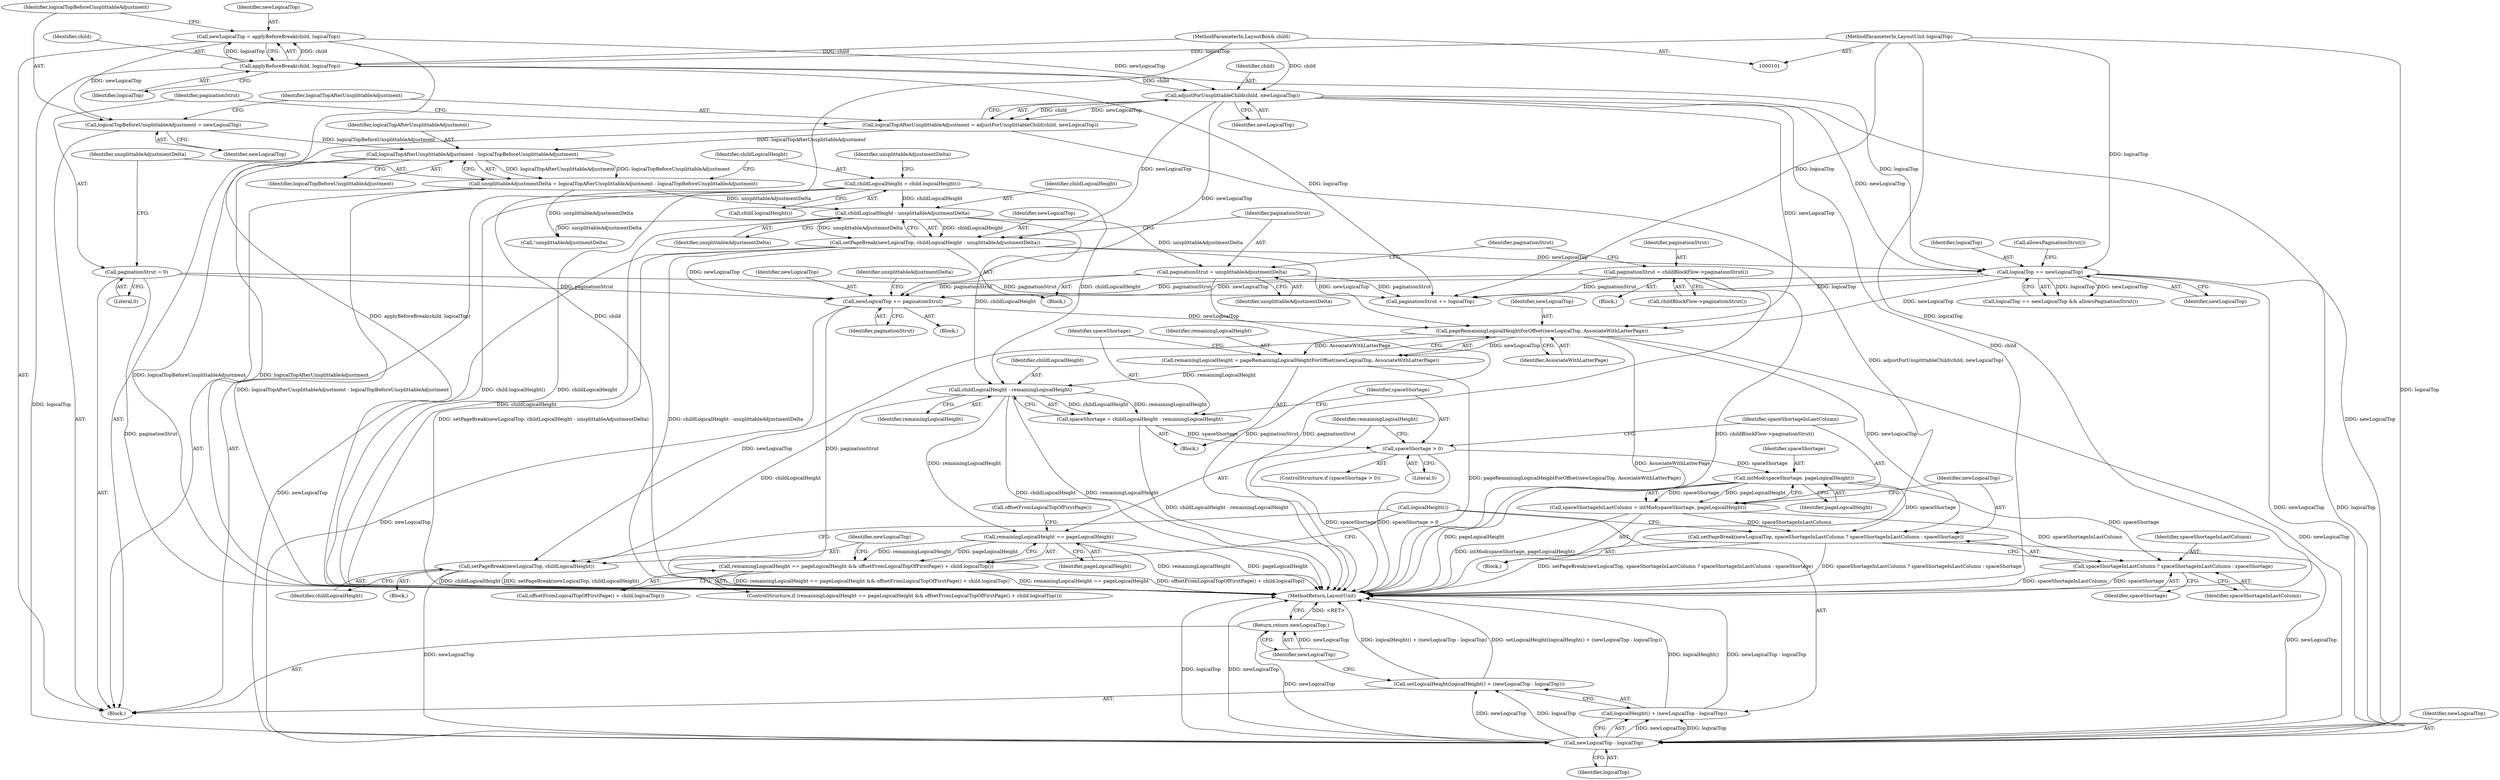digraph "0_Chrome_ce70785c73a2b7cf2b34de0d8439ca31929b4743@API" {
"1000206" [label="(Call,pageRemainingLogicalHeightForOffset(newLogicalTop, AssociateWithLatterPage))"];
"1000128" [label="(Call,adjustForUnsplittableChild(child, newLogicalTop))"];
"1000118" [label="(Call,applyBeforeBreak(child, logicalTop))"];
"1000103" [label="(MethodParameterIn,LayoutBox& child)"];
"1000102" [label="(MethodParameterIn,LayoutUnit logicalTop)"];
"1000116" [label="(Call,newLogicalTop = applyBeforeBreak(child, logicalTop))"];
"1000193" [label="(Call,newLogicalTop += paginationStrut)"];
"1000132" [label="(Call,paginationStrut = 0)"];
"1000153" [label="(Call,paginationStrut = unsplittableAdjustmentDelta)"];
"1000150" [label="(Call,childLogicalHeight - unsplittableAdjustmentDelta)"];
"1000142" [label="(Call,childLogicalHeight = child.logicalHeight())"];
"1000136" [label="(Call,unsplittableAdjustmentDelta = logicalTopAfterUnsplittableAdjustment - logicalTopBeforeUnsplittableAdjustment)"];
"1000138" [label="(Call,logicalTopAfterUnsplittableAdjustment - logicalTopBeforeUnsplittableAdjustment)"];
"1000126" [label="(Call,logicalTopAfterUnsplittableAdjustment = adjustForUnsplittableChild(child, newLogicalTop))"];
"1000122" [label="(Call,logicalTopBeforeUnsplittableAdjustment = newLogicalTop)"];
"1000162" [label="(Call,paginationStrut = childBlockFlow->paginationStrut())"];
"1000148" [label="(Call,setPageBreak(newLogicalTop, childLogicalHeight - unsplittableAdjustmentDelta))"];
"1000172" [label="(Call,logicalTop == newLogicalTop)"];
"1000204" [label="(Call,remainingLogicalHeight = pageRemainingLogicalHeightForOffset(newLogicalTop, AssociateWithLatterPage))"];
"1000212" [label="(Call,childLogicalHeight - remainingLogicalHeight)"];
"1000210" [label="(Call,spaceShortage = childLogicalHeight - remainingLogicalHeight)"];
"1000216" [label="(Call,spaceShortage > 0)"];
"1000223" [label="(Call,intMod(spaceShortage, pageLogicalHeight))"];
"1000221" [label="(Call,spaceShortageInLastColumn = intMod(spaceShortage, pageLogicalHeight))"];
"1000226" [label="(Call,setPageBreak(newLogicalTop, spaceShortageInLastColumn ? spaceShortageInLastColumn : spaceShortage))"];
"1000248" [label="(Call,newLogicalTop - logicalTop)"];
"1000245" [label="(Call,setLogicalHeight(logicalHeight() + (newLogicalTop - logicalTop)))"];
"1000246" [label="(Call,logicalHeight() + (newLogicalTop - logicalTop))"];
"1000251" [label="(Return,return newLogicalTop;)"];
"1000228" [label="(Call,spaceShortageInLastColumn ? spaceShortageInLastColumn : spaceShortage)"];
"1000235" [label="(Call,remainingLogicalHeight == pageLogicalHeight)"];
"1000234" [label="(Call,remainingLogicalHeight == pageLogicalHeight && offsetFromLogicalTopOfFirstPage() + child.logicalTop())"];
"1000242" [label="(Call,setPageBreak(newLogicalTop, childLogicalHeight))"];
"1000195" [label="(Identifier,paginationStrut)"];
"1000204" [label="(Call,remainingLogicalHeight = pageRemainingLogicalHeightForOffset(newLogicalTop, AssociateWithLatterPage))"];
"1000225" [label="(Identifier,pageLogicalHeight)"];
"1000172" [label="(Call,logicalTop == newLogicalTop)"];
"1000132" [label="(Call,paginationStrut = 0)"];
"1000234" [label="(Call,remainingLogicalHeight == pageLogicalHeight && offsetFromLogicalTopOfFirstPage() + child.logicalTop())"];
"1000130" [label="(Identifier,newLogicalTop)"];
"1000103" [label="(MethodParameterIn,LayoutBox& child)"];
"1000105" [label="(Block,)"];
"1000251" [label="(Return,return newLogicalTop;)"];
"1000162" [label="(Call,paginationStrut = childBlockFlow->paginationStrut())"];
"1000248" [label="(Call,newLogicalTop - logicalTop)"];
"1000242" [label="(Call,setPageBreak(newLogicalTop, childLogicalHeight))"];
"1000116" [label="(Call,newLogicalTop = applyBeforeBreak(child, logicalTop))"];
"1000122" [label="(Call,logicalTopBeforeUnsplittableAdjustment = newLogicalTop)"];
"1000194" [label="(Identifier,newLogicalTop)"];
"1000198" [label="(Identifier,unsplittableAdjustmentDelta)"];
"1000175" [label="(Call,allowsPaginationStrut())"];
"1000137" [label="(Identifier,unsplittableAdjustmentDelta)"];
"1000215" [label="(ControlStructure,if (spaceShortage > 0))"];
"1000219" [label="(Block,)"];
"1000150" [label="(Call,childLogicalHeight - unsplittableAdjustmentDelta)"];
"1000212" [label="(Call,childLogicalHeight - remainingLogicalHeight)"];
"1000253" [label="(MethodReturn,LayoutUnit)"];
"1000226" [label="(Call,setPageBreak(newLogicalTop, spaceShortageInLastColumn ? spaceShortageInLastColumn : spaceShortage))"];
"1000154" [label="(Identifier,paginationStrut)"];
"1000224" [label="(Identifier,spaceShortage)"];
"1000152" [label="(Identifier,unsplittableAdjustmentDelta)"];
"1000246" [label="(Call,logicalHeight() + (newLogicalTop - logicalTop))"];
"1000243" [label="(Identifier,newLogicalTop)"];
"1000247" [label="(Call,logicalHeight())"];
"1000222" [label="(Identifier,spaceShortageInLastColumn)"];
"1000207" [label="(Identifier,newLogicalTop)"];
"1000193" [label="(Call,newLogicalTop += paginationStrut)"];
"1000126" [label="(Call,logicalTopAfterUnsplittableAdjustment = adjustForUnsplittableChild(child, newLogicalTop))"];
"1000151" [label="(Identifier,childLogicalHeight)"];
"1000216" [label="(Call,spaceShortage > 0)"];
"1000148" [label="(Call,setPageBreak(newLogicalTop, childLogicalHeight - unsplittableAdjustmentDelta))"];
"1000147" [label="(Block,)"];
"1000239" [label="(Call,offsetFromLogicalTopOfFirstPage())"];
"1000177" [label="(Call,paginationStrut += logicalTop)"];
"1000146" [label="(Identifier,unsplittableAdjustmentDelta)"];
"1000161" [label="(Block,)"];
"1000133" [label="(Identifier,paginationStrut)"];
"1000227" [label="(Identifier,newLogicalTop)"];
"1000149" [label="(Identifier,newLogicalTop)"];
"1000139" [label="(Identifier,logicalTopAfterUnsplittableAdjustment)"];
"1000163" [label="(Identifier,paginationStrut)"];
"1000155" [label="(Identifier,unsplittableAdjustmentDelta)"];
"1000250" [label="(Identifier,logicalTop)"];
"1000192" [label="(Block,)"];
"1000206" [label="(Call,pageRemainingLogicalHeightForOffset(newLogicalTop, AssociateWithLatterPage))"];
"1000153" [label="(Call,paginationStrut = unsplittableAdjustmentDelta)"];
"1000236" [label="(Identifier,remainingLogicalHeight)"];
"1000228" [label="(Call,spaceShortageInLastColumn ? spaceShortageInLastColumn : spaceShortage)"];
"1000230" [label="(Identifier,spaceShortageInLastColumn)"];
"1000124" [label="(Identifier,newLogicalTop)"];
"1000233" [label="(ControlStructure,if (remainingLogicalHeight == pageLogicalHeight && offsetFromLogicalTopOfFirstPage() + child.logicalTop()))"];
"1000218" [label="(Literal,0)"];
"1000221" [label="(Call,spaceShortageInLastColumn = intMod(spaceShortage, pageLogicalHeight))"];
"1000140" [label="(Identifier,logicalTopBeforeUnsplittableAdjustment)"];
"1000164" [label="(Call,childBlockFlow->paginationStrut())"];
"1000245" [label="(Call,setLogicalHeight(logicalHeight() + (newLogicalTop - logicalTop)))"];
"1000171" [label="(Call,logicalTop == newLogicalTop && allowsPaginationStrut())"];
"1000235" [label="(Call,remainingLogicalHeight == pageLogicalHeight)"];
"1000129" [label="(Identifier,child)"];
"1000238" [label="(Call,offsetFromLogicalTopOfFirstPage() + child.logicalTop())"];
"1000118" [label="(Call,applyBeforeBreak(child, logicalTop))"];
"1000214" [label="(Identifier,remainingLogicalHeight)"];
"1000136" [label="(Call,unsplittableAdjustmentDelta = logicalTopAfterUnsplittableAdjustment - logicalTopBeforeUnsplittableAdjustment)"];
"1000197" [label="(Call,!unsplittableAdjustmentDelta)"];
"1000249" [label="(Identifier,newLogicalTop)"];
"1000119" [label="(Identifier,child)"];
"1000144" [label="(Call,child.logicalHeight())"];
"1000120" [label="(Identifier,logicalTop)"];
"1000244" [label="(Identifier,childLogicalHeight)"];
"1000117" [label="(Identifier,newLogicalTop)"];
"1000229" [label="(Identifier,spaceShortageInLastColumn)"];
"1000166" [label="(Identifier,paginationStrut)"];
"1000143" [label="(Identifier,childLogicalHeight)"];
"1000128" [label="(Call,adjustForUnsplittableChild(child, newLogicalTop))"];
"1000138" [label="(Call,logicalTopAfterUnsplittableAdjustment - logicalTopBeforeUnsplittableAdjustment)"];
"1000241" [label="(Block,)"];
"1000223" [label="(Call,intMod(spaceShortage, pageLogicalHeight))"];
"1000208" [label="(Identifier,AssociateWithLatterPage)"];
"1000211" [label="(Identifier,spaceShortage)"];
"1000231" [label="(Identifier,spaceShortage)"];
"1000202" [label="(Block,)"];
"1000205" [label="(Identifier,remainingLogicalHeight)"];
"1000102" [label="(MethodParameterIn,LayoutUnit logicalTop)"];
"1000174" [label="(Identifier,newLogicalTop)"];
"1000210" [label="(Call,spaceShortage = childLogicalHeight - remainingLogicalHeight)"];
"1000237" [label="(Identifier,pageLogicalHeight)"];
"1000142" [label="(Call,childLogicalHeight = child.logicalHeight())"];
"1000127" [label="(Identifier,logicalTopAfterUnsplittableAdjustment)"];
"1000213" [label="(Identifier,childLogicalHeight)"];
"1000217" [label="(Identifier,spaceShortage)"];
"1000252" [label="(Identifier,newLogicalTop)"];
"1000123" [label="(Identifier,logicalTopBeforeUnsplittableAdjustment)"];
"1000173" [label="(Identifier,logicalTop)"];
"1000134" [label="(Literal,0)"];
"1000206" -> "1000204"  [label="AST: "];
"1000206" -> "1000208"  [label="CFG: "];
"1000207" -> "1000206"  [label="AST: "];
"1000208" -> "1000206"  [label="AST: "];
"1000204" -> "1000206"  [label="CFG: "];
"1000206" -> "1000253"  [label="DDG: AssociateWithLatterPage"];
"1000206" -> "1000204"  [label="DDG: newLogicalTop"];
"1000206" -> "1000204"  [label="DDG: AssociateWithLatterPage"];
"1000128" -> "1000206"  [label="DDG: newLogicalTop"];
"1000193" -> "1000206"  [label="DDG: newLogicalTop"];
"1000148" -> "1000206"  [label="DDG: newLogicalTop"];
"1000172" -> "1000206"  [label="DDG: newLogicalTop"];
"1000206" -> "1000226"  [label="DDG: newLogicalTop"];
"1000206" -> "1000242"  [label="DDG: newLogicalTop"];
"1000206" -> "1000248"  [label="DDG: newLogicalTop"];
"1000128" -> "1000126"  [label="AST: "];
"1000128" -> "1000130"  [label="CFG: "];
"1000129" -> "1000128"  [label="AST: "];
"1000130" -> "1000128"  [label="AST: "];
"1000126" -> "1000128"  [label="CFG: "];
"1000128" -> "1000253"  [label="DDG: child"];
"1000128" -> "1000126"  [label="DDG: child"];
"1000128" -> "1000126"  [label="DDG: newLogicalTop"];
"1000118" -> "1000128"  [label="DDG: child"];
"1000103" -> "1000128"  [label="DDG: child"];
"1000116" -> "1000128"  [label="DDG: newLogicalTop"];
"1000128" -> "1000148"  [label="DDG: newLogicalTop"];
"1000128" -> "1000172"  [label="DDG: newLogicalTop"];
"1000128" -> "1000193"  [label="DDG: newLogicalTop"];
"1000128" -> "1000248"  [label="DDG: newLogicalTop"];
"1000118" -> "1000116"  [label="AST: "];
"1000118" -> "1000120"  [label="CFG: "];
"1000119" -> "1000118"  [label="AST: "];
"1000120" -> "1000118"  [label="AST: "];
"1000116" -> "1000118"  [label="CFG: "];
"1000118" -> "1000116"  [label="DDG: child"];
"1000118" -> "1000116"  [label="DDG: logicalTop"];
"1000103" -> "1000118"  [label="DDG: child"];
"1000102" -> "1000118"  [label="DDG: logicalTop"];
"1000118" -> "1000172"  [label="DDG: logicalTop"];
"1000118" -> "1000177"  [label="DDG: logicalTop"];
"1000118" -> "1000248"  [label="DDG: logicalTop"];
"1000103" -> "1000101"  [label="AST: "];
"1000103" -> "1000253"  [label="DDG: child"];
"1000102" -> "1000101"  [label="AST: "];
"1000102" -> "1000253"  [label="DDG: logicalTop"];
"1000102" -> "1000172"  [label="DDG: logicalTop"];
"1000102" -> "1000177"  [label="DDG: logicalTop"];
"1000102" -> "1000248"  [label="DDG: logicalTop"];
"1000116" -> "1000105"  [label="AST: "];
"1000117" -> "1000116"  [label="AST: "];
"1000123" -> "1000116"  [label="CFG: "];
"1000116" -> "1000253"  [label="DDG: applyBeforeBreak(child, logicalTop)"];
"1000116" -> "1000122"  [label="DDG: newLogicalTop"];
"1000193" -> "1000192"  [label="AST: "];
"1000193" -> "1000195"  [label="CFG: "];
"1000194" -> "1000193"  [label="AST: "];
"1000195" -> "1000193"  [label="AST: "];
"1000198" -> "1000193"  [label="CFG: "];
"1000193" -> "1000253"  [label="DDG: paginationStrut"];
"1000132" -> "1000193"  [label="DDG: paginationStrut"];
"1000153" -> "1000193"  [label="DDG: paginationStrut"];
"1000162" -> "1000193"  [label="DDG: paginationStrut"];
"1000148" -> "1000193"  [label="DDG: newLogicalTop"];
"1000172" -> "1000193"  [label="DDG: newLogicalTop"];
"1000193" -> "1000248"  [label="DDG: newLogicalTop"];
"1000132" -> "1000105"  [label="AST: "];
"1000132" -> "1000134"  [label="CFG: "];
"1000133" -> "1000132"  [label="AST: "];
"1000134" -> "1000132"  [label="AST: "];
"1000137" -> "1000132"  [label="CFG: "];
"1000132" -> "1000253"  [label="DDG: paginationStrut"];
"1000132" -> "1000177"  [label="DDG: paginationStrut"];
"1000153" -> "1000147"  [label="AST: "];
"1000153" -> "1000155"  [label="CFG: "];
"1000154" -> "1000153"  [label="AST: "];
"1000155" -> "1000153"  [label="AST: "];
"1000166" -> "1000153"  [label="CFG: "];
"1000153" -> "1000253"  [label="DDG: paginationStrut"];
"1000150" -> "1000153"  [label="DDG: unsplittableAdjustmentDelta"];
"1000153" -> "1000177"  [label="DDG: paginationStrut"];
"1000150" -> "1000148"  [label="AST: "];
"1000150" -> "1000152"  [label="CFG: "];
"1000151" -> "1000150"  [label="AST: "];
"1000152" -> "1000150"  [label="AST: "];
"1000148" -> "1000150"  [label="CFG: "];
"1000150" -> "1000253"  [label="DDG: childLogicalHeight"];
"1000150" -> "1000148"  [label="DDG: childLogicalHeight"];
"1000150" -> "1000148"  [label="DDG: unsplittableAdjustmentDelta"];
"1000142" -> "1000150"  [label="DDG: childLogicalHeight"];
"1000136" -> "1000150"  [label="DDG: unsplittableAdjustmentDelta"];
"1000150" -> "1000197"  [label="DDG: unsplittableAdjustmentDelta"];
"1000150" -> "1000212"  [label="DDG: childLogicalHeight"];
"1000142" -> "1000105"  [label="AST: "];
"1000142" -> "1000144"  [label="CFG: "];
"1000143" -> "1000142"  [label="AST: "];
"1000144" -> "1000142"  [label="AST: "];
"1000146" -> "1000142"  [label="CFG: "];
"1000142" -> "1000253"  [label="DDG: child.logicalHeight()"];
"1000142" -> "1000253"  [label="DDG: childLogicalHeight"];
"1000142" -> "1000212"  [label="DDG: childLogicalHeight"];
"1000136" -> "1000105"  [label="AST: "];
"1000136" -> "1000138"  [label="CFG: "];
"1000137" -> "1000136"  [label="AST: "];
"1000138" -> "1000136"  [label="AST: "];
"1000143" -> "1000136"  [label="CFG: "];
"1000136" -> "1000253"  [label="DDG: logicalTopAfterUnsplittableAdjustment - logicalTopBeforeUnsplittableAdjustment"];
"1000138" -> "1000136"  [label="DDG: logicalTopAfterUnsplittableAdjustment"];
"1000138" -> "1000136"  [label="DDG: logicalTopBeforeUnsplittableAdjustment"];
"1000136" -> "1000197"  [label="DDG: unsplittableAdjustmentDelta"];
"1000138" -> "1000140"  [label="CFG: "];
"1000139" -> "1000138"  [label="AST: "];
"1000140" -> "1000138"  [label="AST: "];
"1000138" -> "1000253"  [label="DDG: logicalTopAfterUnsplittableAdjustment"];
"1000138" -> "1000253"  [label="DDG: logicalTopBeforeUnsplittableAdjustment"];
"1000126" -> "1000138"  [label="DDG: logicalTopAfterUnsplittableAdjustment"];
"1000122" -> "1000138"  [label="DDG: logicalTopBeforeUnsplittableAdjustment"];
"1000126" -> "1000105"  [label="AST: "];
"1000127" -> "1000126"  [label="AST: "];
"1000133" -> "1000126"  [label="CFG: "];
"1000126" -> "1000253"  [label="DDG: adjustForUnsplittableChild(child, newLogicalTop)"];
"1000122" -> "1000105"  [label="AST: "];
"1000122" -> "1000124"  [label="CFG: "];
"1000123" -> "1000122"  [label="AST: "];
"1000124" -> "1000122"  [label="AST: "];
"1000127" -> "1000122"  [label="CFG: "];
"1000162" -> "1000161"  [label="AST: "];
"1000162" -> "1000164"  [label="CFG: "];
"1000163" -> "1000162"  [label="AST: "];
"1000164" -> "1000162"  [label="AST: "];
"1000166" -> "1000162"  [label="CFG: "];
"1000162" -> "1000253"  [label="DDG: childBlockFlow->paginationStrut()"];
"1000162" -> "1000253"  [label="DDG: paginationStrut"];
"1000162" -> "1000177"  [label="DDG: paginationStrut"];
"1000148" -> "1000147"  [label="AST: "];
"1000149" -> "1000148"  [label="AST: "];
"1000154" -> "1000148"  [label="CFG: "];
"1000148" -> "1000253"  [label="DDG: setPageBreak(newLogicalTop, childLogicalHeight - unsplittableAdjustmentDelta)"];
"1000148" -> "1000253"  [label="DDG: childLogicalHeight - unsplittableAdjustmentDelta"];
"1000148" -> "1000172"  [label="DDG: newLogicalTop"];
"1000148" -> "1000248"  [label="DDG: newLogicalTop"];
"1000172" -> "1000171"  [label="AST: "];
"1000172" -> "1000174"  [label="CFG: "];
"1000173" -> "1000172"  [label="AST: "];
"1000174" -> "1000172"  [label="AST: "];
"1000175" -> "1000172"  [label="CFG: "];
"1000171" -> "1000172"  [label="CFG: "];
"1000172" -> "1000171"  [label="DDG: logicalTop"];
"1000172" -> "1000171"  [label="DDG: newLogicalTop"];
"1000172" -> "1000177"  [label="DDG: logicalTop"];
"1000172" -> "1000248"  [label="DDG: newLogicalTop"];
"1000172" -> "1000248"  [label="DDG: logicalTop"];
"1000204" -> "1000202"  [label="AST: "];
"1000205" -> "1000204"  [label="AST: "];
"1000211" -> "1000204"  [label="CFG: "];
"1000204" -> "1000253"  [label="DDG: pageRemainingLogicalHeightForOffset(newLogicalTop, AssociateWithLatterPage)"];
"1000204" -> "1000212"  [label="DDG: remainingLogicalHeight"];
"1000212" -> "1000210"  [label="AST: "];
"1000212" -> "1000214"  [label="CFG: "];
"1000213" -> "1000212"  [label="AST: "];
"1000214" -> "1000212"  [label="AST: "];
"1000210" -> "1000212"  [label="CFG: "];
"1000212" -> "1000253"  [label="DDG: remainingLogicalHeight"];
"1000212" -> "1000253"  [label="DDG: childLogicalHeight"];
"1000212" -> "1000210"  [label="DDG: childLogicalHeight"];
"1000212" -> "1000210"  [label="DDG: remainingLogicalHeight"];
"1000212" -> "1000235"  [label="DDG: remainingLogicalHeight"];
"1000212" -> "1000242"  [label="DDG: childLogicalHeight"];
"1000210" -> "1000202"  [label="AST: "];
"1000211" -> "1000210"  [label="AST: "];
"1000217" -> "1000210"  [label="CFG: "];
"1000210" -> "1000253"  [label="DDG: childLogicalHeight - remainingLogicalHeight"];
"1000210" -> "1000216"  [label="DDG: spaceShortage"];
"1000216" -> "1000215"  [label="AST: "];
"1000216" -> "1000218"  [label="CFG: "];
"1000217" -> "1000216"  [label="AST: "];
"1000218" -> "1000216"  [label="AST: "];
"1000222" -> "1000216"  [label="CFG: "];
"1000236" -> "1000216"  [label="CFG: "];
"1000216" -> "1000253"  [label="DDG: spaceShortage > 0"];
"1000216" -> "1000253"  [label="DDG: spaceShortage"];
"1000216" -> "1000223"  [label="DDG: spaceShortage"];
"1000223" -> "1000221"  [label="AST: "];
"1000223" -> "1000225"  [label="CFG: "];
"1000224" -> "1000223"  [label="AST: "];
"1000225" -> "1000223"  [label="AST: "];
"1000221" -> "1000223"  [label="CFG: "];
"1000223" -> "1000253"  [label="DDG: pageLogicalHeight"];
"1000223" -> "1000221"  [label="DDG: spaceShortage"];
"1000223" -> "1000221"  [label="DDG: pageLogicalHeight"];
"1000223" -> "1000226"  [label="DDG: spaceShortage"];
"1000223" -> "1000228"  [label="DDG: spaceShortage"];
"1000221" -> "1000219"  [label="AST: "];
"1000222" -> "1000221"  [label="AST: "];
"1000227" -> "1000221"  [label="CFG: "];
"1000221" -> "1000253"  [label="DDG: intMod(spaceShortage, pageLogicalHeight)"];
"1000221" -> "1000226"  [label="DDG: spaceShortageInLastColumn"];
"1000221" -> "1000228"  [label="DDG: spaceShortageInLastColumn"];
"1000226" -> "1000219"  [label="AST: "];
"1000226" -> "1000228"  [label="CFG: "];
"1000227" -> "1000226"  [label="AST: "];
"1000228" -> "1000226"  [label="AST: "];
"1000247" -> "1000226"  [label="CFG: "];
"1000226" -> "1000253"  [label="DDG: setPageBreak(newLogicalTop, spaceShortageInLastColumn ? spaceShortageInLastColumn : spaceShortage)"];
"1000226" -> "1000253"  [label="DDG: spaceShortageInLastColumn ? spaceShortageInLastColumn : spaceShortage"];
"1000226" -> "1000248"  [label="DDG: newLogicalTop"];
"1000248" -> "1000246"  [label="AST: "];
"1000248" -> "1000250"  [label="CFG: "];
"1000249" -> "1000248"  [label="AST: "];
"1000250" -> "1000248"  [label="AST: "];
"1000246" -> "1000248"  [label="CFG: "];
"1000248" -> "1000253"  [label="DDG: logicalTop"];
"1000248" -> "1000253"  [label="DDG: newLogicalTop"];
"1000248" -> "1000245"  [label="DDG: newLogicalTop"];
"1000248" -> "1000245"  [label="DDG: logicalTop"];
"1000248" -> "1000246"  [label="DDG: newLogicalTop"];
"1000248" -> "1000246"  [label="DDG: logicalTop"];
"1000242" -> "1000248"  [label="DDG: newLogicalTop"];
"1000248" -> "1000251"  [label="DDG: newLogicalTop"];
"1000245" -> "1000105"  [label="AST: "];
"1000245" -> "1000246"  [label="CFG: "];
"1000246" -> "1000245"  [label="AST: "];
"1000252" -> "1000245"  [label="CFG: "];
"1000245" -> "1000253"  [label="DDG: setLogicalHeight(logicalHeight() + (newLogicalTop - logicalTop))"];
"1000245" -> "1000253"  [label="DDG: logicalHeight() + (newLogicalTop - logicalTop)"];
"1000247" -> "1000246"  [label="AST: "];
"1000246" -> "1000253"  [label="DDG: newLogicalTop - logicalTop"];
"1000246" -> "1000253"  [label="DDG: logicalHeight()"];
"1000251" -> "1000105"  [label="AST: "];
"1000251" -> "1000252"  [label="CFG: "];
"1000252" -> "1000251"  [label="AST: "];
"1000253" -> "1000251"  [label="CFG: "];
"1000251" -> "1000253"  [label="DDG: <RET>"];
"1000252" -> "1000251"  [label="DDG: newLogicalTop"];
"1000228" -> "1000230"  [label="CFG: "];
"1000228" -> "1000231"  [label="CFG: "];
"1000229" -> "1000228"  [label="AST: "];
"1000230" -> "1000228"  [label="AST: "];
"1000231" -> "1000228"  [label="AST: "];
"1000228" -> "1000253"  [label="DDG: spaceShortageInLastColumn"];
"1000228" -> "1000253"  [label="DDG: spaceShortage"];
"1000235" -> "1000234"  [label="AST: "];
"1000235" -> "1000237"  [label="CFG: "];
"1000236" -> "1000235"  [label="AST: "];
"1000237" -> "1000235"  [label="AST: "];
"1000239" -> "1000235"  [label="CFG: "];
"1000234" -> "1000235"  [label="CFG: "];
"1000235" -> "1000253"  [label="DDG: pageLogicalHeight"];
"1000235" -> "1000253"  [label="DDG: remainingLogicalHeight"];
"1000235" -> "1000234"  [label="DDG: remainingLogicalHeight"];
"1000235" -> "1000234"  [label="DDG: pageLogicalHeight"];
"1000234" -> "1000233"  [label="AST: "];
"1000234" -> "1000238"  [label="CFG: "];
"1000238" -> "1000234"  [label="AST: "];
"1000243" -> "1000234"  [label="CFG: "];
"1000247" -> "1000234"  [label="CFG: "];
"1000234" -> "1000253"  [label="DDG: remainingLogicalHeight == pageLogicalHeight"];
"1000234" -> "1000253"  [label="DDG: offsetFromLogicalTopOfFirstPage() + child.logicalTop()"];
"1000234" -> "1000253"  [label="DDG: remainingLogicalHeight == pageLogicalHeight && offsetFromLogicalTopOfFirstPage() + child.logicalTop()"];
"1000242" -> "1000241"  [label="AST: "];
"1000242" -> "1000244"  [label="CFG: "];
"1000243" -> "1000242"  [label="AST: "];
"1000244" -> "1000242"  [label="AST: "];
"1000247" -> "1000242"  [label="CFG: "];
"1000242" -> "1000253"  [label="DDG: setPageBreak(newLogicalTop, childLogicalHeight)"];
"1000242" -> "1000253"  [label="DDG: childLogicalHeight"];
}
